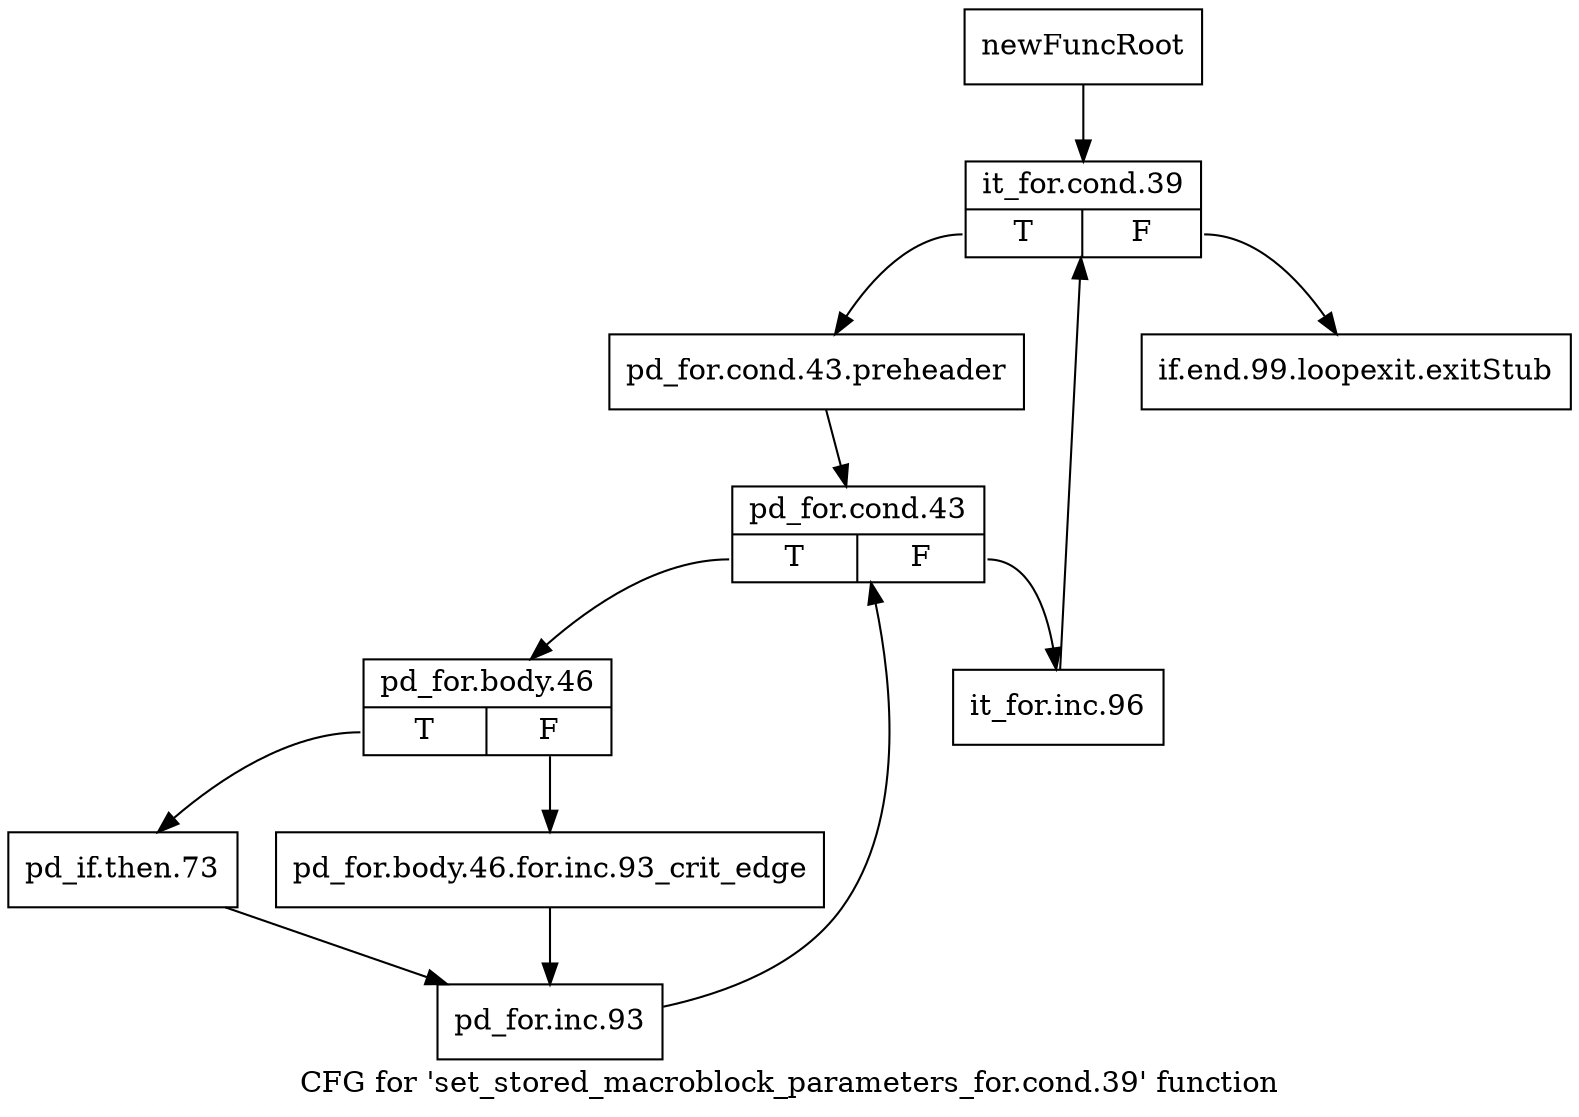 digraph "CFG for 'set_stored_macroblock_parameters_for.cond.39' function" {
	label="CFG for 'set_stored_macroblock_parameters_for.cond.39' function";

	Node0x2c5cde0 [shape=record,label="{newFuncRoot}"];
	Node0x2c5cde0 -> Node0x2c5ce80;
	Node0x2c5ce30 [shape=record,label="{if.end.99.loopexit.exitStub}"];
	Node0x2c5ce80 [shape=record,label="{it_for.cond.39|{<s0>T|<s1>F}}"];
	Node0x2c5ce80:s0 -> Node0x2c5ced0;
	Node0x2c5ce80:s1 -> Node0x2c5ce30;
	Node0x2c5ced0 [shape=record,label="{pd_for.cond.43.preheader}"];
	Node0x2c5ced0 -> Node0x2c5cf20;
	Node0x2c5cf20 [shape=record,label="{pd_for.cond.43|{<s0>T|<s1>F}}"];
	Node0x2c5cf20:s0 -> Node0x2c5cfc0;
	Node0x2c5cf20:s1 -> Node0x2c5cf70;
	Node0x2c5cf70 [shape=record,label="{it_for.inc.96}"];
	Node0x2c5cf70 -> Node0x2c5ce80;
	Node0x2c5cfc0 [shape=record,label="{pd_for.body.46|{<s0>T|<s1>F}}"];
	Node0x2c5cfc0:s0 -> Node0x2c5d060;
	Node0x2c5cfc0:s1 -> Node0x2c5d010;
	Node0x2c5d010 [shape=record,label="{pd_for.body.46.for.inc.93_crit_edge}"];
	Node0x2c5d010 -> Node0x2c5d0b0;
	Node0x2c5d060 [shape=record,label="{pd_if.then.73}"];
	Node0x2c5d060 -> Node0x2c5d0b0;
	Node0x2c5d0b0 [shape=record,label="{pd_for.inc.93}"];
	Node0x2c5d0b0 -> Node0x2c5cf20;
}
